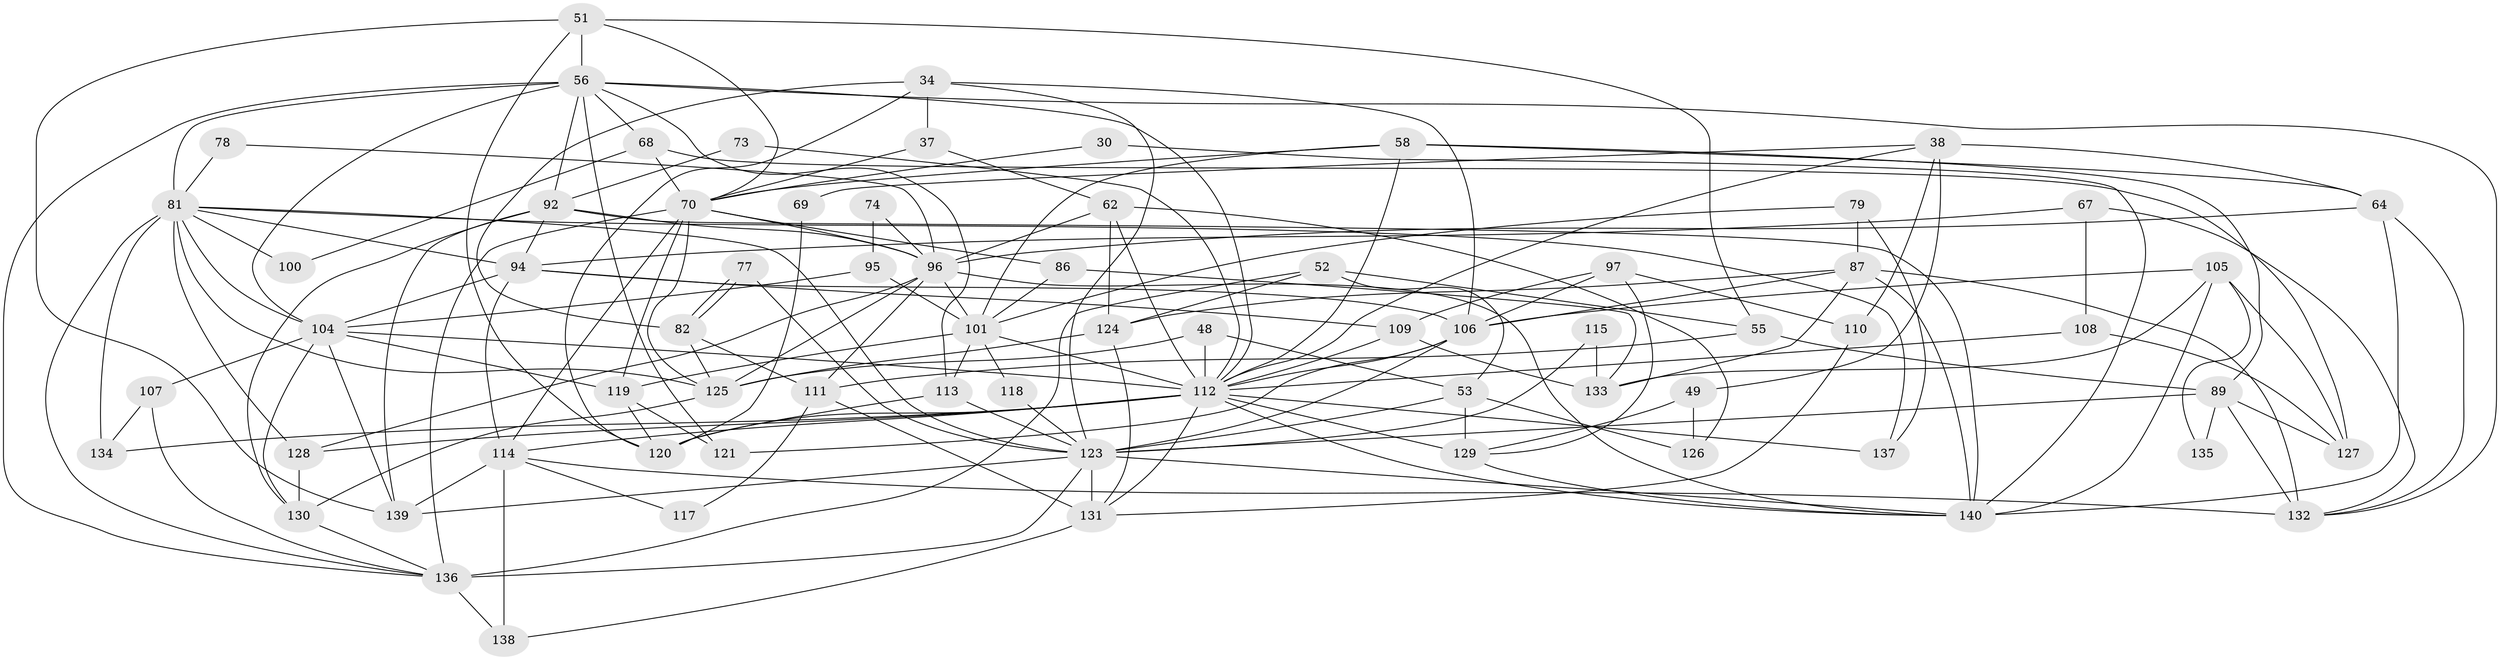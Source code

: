 // original degree distribution, {2: 0.16428571428571428, 3: 0.2642857142857143, 7: 0.04285714285714286, 4: 0.22857142857142856, 5: 0.21428571428571427, 6: 0.05714285714285714, 8: 0.014285714285714285, 10: 0.007142857142857143, 9: 0.007142857142857143}
// Generated by graph-tools (version 1.1) at 2025/52/03/09/25 04:52:20]
// undirected, 70 vertices, 178 edges
graph export_dot {
graph [start="1"]
  node [color=gray90,style=filled];
  30;
  34;
  37;
  38;
  48;
  49;
  51 [super="+25"];
  52;
  53;
  55;
  56 [super="+4+23"];
  58;
  62;
  64 [super="+63"];
  67;
  68;
  69;
  70 [super="+43+3"];
  73;
  74 [super="+31"];
  77;
  78;
  79;
  81 [super="+29+44+47"];
  82 [super="+33"];
  86;
  87 [super="+75"];
  89 [super="+35+54+50"];
  92 [super="+90"];
  94 [super="+66+83+24+14"];
  95;
  96 [super="+27+80"];
  97;
  100;
  101 [super="+98+41"];
  104 [super="+39"];
  105;
  106 [super="+40+71"];
  107 [super="+99"];
  108;
  109;
  110;
  111 [super="+60"];
  112 [super="+93+59+85"];
  113 [super="+6"];
  114 [super="+103"];
  115;
  117;
  118;
  119;
  120 [super="+46"];
  121;
  123 [super="+72+88"];
  124;
  125 [super="+28"];
  126;
  127;
  128 [super="+18"];
  129 [super="+9"];
  130 [super="+17+45"];
  131 [super="+36"];
  132 [super="+102"];
  133;
  134;
  135;
  136 [super="+61+32"];
  137;
  138;
  139 [super="+91"];
  140 [super="+122+116"];
  30 -- 70;
  30 -- 140;
  34 -- 37;
  34 -- 82;
  34 -- 120;
  34 -- 123;
  34 -- 106;
  37 -- 62;
  37 -- 70;
  38 -- 110;
  38 -- 49;
  38 -- 69;
  38 -- 112;
  38 -- 64;
  48 -- 125;
  48 -- 112;
  48 -- 53;
  49 -- 129;
  49 -- 126;
  51 -- 56;
  51 -- 120;
  51 -- 70;
  51 -- 55;
  51 -- 139;
  52 -- 53;
  52 -- 55;
  52 -- 124;
  52 -- 136;
  53 -- 126;
  53 -- 129;
  53 -- 123;
  55 -- 111;
  55 -- 89;
  56 -- 132;
  56 -- 113;
  56 -- 104 [weight=2];
  56 -- 68;
  56 -- 121;
  56 -- 136;
  56 -- 112;
  56 -- 81;
  56 -- 92;
  58 -- 64;
  58 -- 89;
  58 -- 70;
  58 -- 112;
  58 -- 101;
  62 -- 124;
  62 -- 126;
  62 -- 112;
  62 -- 96;
  64 -- 96 [weight=2];
  64 -- 140;
  64 -- 132;
  67 -- 108;
  67 -- 94;
  67 -- 132;
  68 -- 127;
  68 -- 100;
  68 -- 70;
  69 -- 120;
  70 -- 114 [weight=2];
  70 -- 119;
  70 -- 136 [weight=3];
  70 -- 86;
  70 -- 125;
  70 -- 96;
  73 -- 112;
  73 -- 92;
  74 -- 95 [weight=2];
  74 -- 96;
  77 -- 82;
  77 -- 82;
  77 -- 123;
  78 -- 81;
  78 -- 96;
  79 -- 137;
  79 -- 101;
  79 -- 87;
  81 -- 137;
  81 -- 100;
  81 -- 134 [weight=3];
  81 -- 125 [weight=2];
  81 -- 94;
  81 -- 128;
  81 -- 123;
  81 -- 104;
  81 -- 136;
  82 -- 125;
  82 -- 111;
  86 -- 133;
  86 -- 101;
  87 -- 124;
  87 -- 133;
  87 -- 106 [weight=2];
  87 -- 132 [weight=2];
  87 -- 140;
  89 -- 127;
  89 -- 123;
  89 -- 135;
  89 -- 132 [weight=2];
  92 -- 96 [weight=3];
  92 -- 130;
  92 -- 140 [weight=2];
  92 -- 94;
  92 -- 139;
  94 -- 109;
  94 -- 104 [weight=2];
  94 -- 114;
  94 -- 106;
  95 -- 101;
  95 -- 104;
  96 -- 125 [weight=3];
  96 -- 128;
  96 -- 101 [weight=3];
  96 -- 140;
  96 -- 111;
  97 -- 109;
  97 -- 129;
  97 -- 110;
  97 -- 106;
  101 -- 112;
  101 -- 118;
  101 -- 113 [weight=2];
  101 -- 119;
  104 -- 119;
  104 -- 107;
  104 -- 112 [weight=2];
  104 -- 130;
  104 -- 139;
  105 -- 106;
  105 -- 127;
  105 -- 133;
  105 -- 135;
  105 -- 140;
  106 -- 112;
  106 -- 123;
  106 -- 121;
  107 -- 136 [weight=2];
  107 -- 134;
  108 -- 127;
  108 -- 112;
  109 -- 133;
  109 -- 112 [weight=2];
  110 -- 131;
  111 -- 131;
  111 -- 117;
  112 -- 129;
  112 -- 131;
  112 -- 128 [weight=2];
  112 -- 137 [weight=2];
  112 -- 134;
  112 -- 140;
  112 -- 120 [weight=2];
  112 -- 114 [weight=2];
  113 -- 123;
  113 -- 120;
  114 -- 117;
  114 -- 138;
  114 -- 139 [weight=2];
  114 -- 132;
  115 -- 133;
  115 -- 123;
  118 -- 123;
  119 -- 121;
  119 -- 120;
  123 -- 131 [weight=2];
  123 -- 136 [weight=2];
  123 -- 140 [weight=2];
  123 -- 139;
  124 -- 125;
  124 -- 131;
  125 -- 130;
  128 -- 130;
  129 -- 140;
  130 -- 136;
  131 -- 138;
  136 -- 138;
}
